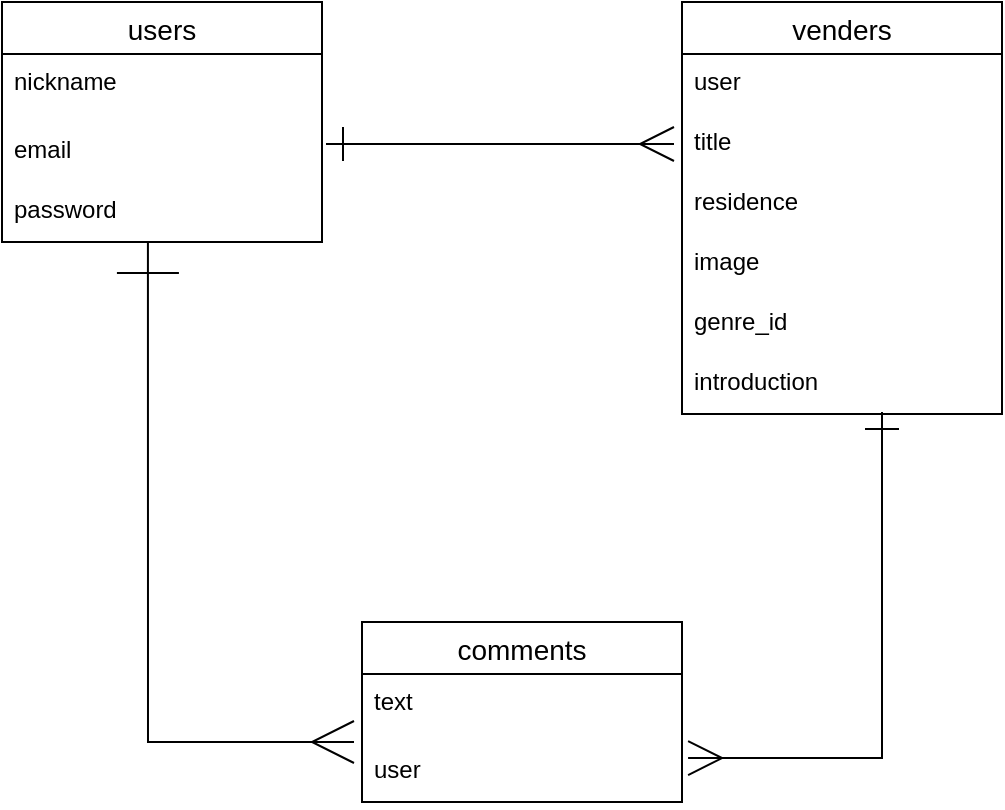 <mxfile>
    <diagram id="SAAlrzo4P3vX5ZMoeG8K" name="ページ1">
        <mxGraphModel dx="578" dy="680" grid="1" gridSize="10" guides="1" tooltips="1" connect="1" arrows="1" fold="1" page="1" pageScale="1" pageWidth="827" pageHeight="1169" math="0" shadow="0">
            <root>
                <mxCell id="0"/>
                <mxCell id="1" parent="0"/>
                <mxCell id="74" value="users" style="swimlane;fontStyle=0;childLayout=stackLayout;horizontal=1;startSize=26;horizontalStack=0;resizeParent=1;resizeParentMax=0;resizeLast=0;collapsible=1;marginBottom=0;align=center;fontSize=14;" vertex="1" parent="1">
                    <mxGeometry x="80" y="340" width="160" height="120" as="geometry"/>
                </mxCell>
                <mxCell id="78" value="nickname" style="text;strokeColor=none;fillColor=none;spacingLeft=4;spacingRight=4;overflow=hidden;rotatable=0;points=[[0,0.5],[1,0.5]];portConstraint=eastwest;fontSize=12;" vertex="1" parent="74">
                    <mxGeometry y="26" width="160" height="34" as="geometry"/>
                </mxCell>
                <mxCell id="79" value="email" style="text;strokeColor=none;fillColor=none;spacingLeft=4;spacingRight=4;overflow=hidden;rotatable=0;points=[[0,0.5],[1,0.5]];portConstraint=eastwest;fontSize=12;" vertex="1" parent="74">
                    <mxGeometry y="60" width="160" height="30" as="geometry"/>
                </mxCell>
                <mxCell id="80" value="password" style="text;strokeColor=none;fillColor=none;spacingLeft=4;spacingRight=4;overflow=hidden;rotatable=0;points=[[0,0.5],[1,0.5]];portConstraint=eastwest;fontSize=12;" vertex="1" parent="74">
                    <mxGeometry y="90" width="160" height="30" as="geometry"/>
                </mxCell>
                <mxCell id="83" value="venders" style="swimlane;fontStyle=0;childLayout=stackLayout;horizontal=1;startSize=26;horizontalStack=0;resizeParent=1;resizeParentMax=0;resizeLast=0;collapsible=1;marginBottom=0;align=center;fontSize=14;" vertex="1" parent="1">
                    <mxGeometry x="420" y="340" width="160" height="206" as="geometry"/>
                </mxCell>
                <mxCell id="84" value="user" style="text;strokeColor=none;fillColor=none;spacingLeft=4;spacingRight=4;overflow=hidden;rotatable=0;points=[[0,0.5],[1,0.5]];portConstraint=eastwest;fontSize=12;" vertex="1" parent="83">
                    <mxGeometry y="26" width="160" height="30" as="geometry"/>
                </mxCell>
                <mxCell id="104" value="title" style="text;strokeColor=none;fillColor=none;spacingLeft=4;spacingRight=4;overflow=hidden;rotatable=0;points=[[0,0.5],[1,0.5]];portConstraint=eastwest;fontSize=12;" vertex="1" parent="83">
                    <mxGeometry y="56" width="160" height="30" as="geometry"/>
                </mxCell>
                <mxCell id="85" value="residence" style="text;strokeColor=none;fillColor=none;spacingLeft=4;spacingRight=4;overflow=hidden;rotatable=0;points=[[0,0.5],[1,0.5]];portConstraint=eastwest;fontSize=12;" vertex="1" parent="83">
                    <mxGeometry y="86" width="160" height="30" as="geometry"/>
                </mxCell>
                <mxCell id="88" value="image" style="text;strokeColor=none;fillColor=none;spacingLeft=4;spacingRight=4;overflow=hidden;rotatable=0;points=[[0,0.5],[1,0.5]];portConstraint=eastwest;fontSize=12;" vertex="1" parent="83">
                    <mxGeometry y="116" width="160" height="30" as="geometry"/>
                </mxCell>
                <mxCell id="89" value="genre_id" style="text;strokeColor=none;fillColor=none;spacingLeft=4;spacingRight=4;overflow=hidden;rotatable=0;points=[[0,0.5],[1,0.5]];portConstraint=eastwest;fontSize=12;" vertex="1" parent="83">
                    <mxGeometry y="146" width="160" height="30" as="geometry"/>
                </mxCell>
                <mxCell id="86" value="introduction" style="text;strokeColor=none;fillColor=none;spacingLeft=4;spacingRight=4;overflow=hidden;rotatable=0;points=[[0,0.5],[1,0.5]];portConstraint=eastwest;fontSize=12;" vertex="1" parent="83">
                    <mxGeometry y="176" width="160" height="30" as="geometry"/>
                </mxCell>
                <mxCell id="90" value="comments" style="swimlane;fontStyle=0;childLayout=stackLayout;horizontal=1;startSize=26;horizontalStack=0;resizeParent=1;resizeParentMax=0;resizeLast=0;collapsible=1;marginBottom=0;align=center;fontSize=14;" vertex="1" parent="1">
                    <mxGeometry x="260" y="650" width="160" height="90" as="geometry"/>
                </mxCell>
                <mxCell id="93" value="text" style="text;strokeColor=none;fillColor=none;spacingLeft=4;spacingRight=4;overflow=hidden;rotatable=0;points=[[0,0.5],[1,0.5]];portConstraint=eastwest;fontSize=12;" vertex="1" parent="90">
                    <mxGeometry y="26" width="160" height="34" as="geometry"/>
                </mxCell>
                <mxCell id="102" value="user" style="text;strokeColor=none;fillColor=none;spacingLeft=4;spacingRight=4;overflow=hidden;rotatable=0;points=[[0,0.5],[1,0.5]];portConstraint=eastwest;fontSize=12;" vertex="1" parent="90">
                    <mxGeometry y="60" width="160" height="30" as="geometry"/>
                </mxCell>
                <mxCell id="101" value="" style="endArrow=ERone;html=1;entryX=0.456;entryY=1;entryDx=0;entryDy=0;entryPerimeter=0;rounded=0;strokeWidth=1;startArrow=ERmany;startFill=0;startSize=19;endFill=0;endSize=29;" edge="1" parent="1" target="80">
                    <mxGeometry width="50" height="50" relative="1" as="geometry">
                        <mxPoint x="256" y="710" as="sourcePoint"/>
                        <mxPoint x="330" y="540" as="targetPoint"/>
                        <Array as="points">
                            <mxPoint x="230" y="710"/>
                            <mxPoint x="153" y="710"/>
                        </Array>
                    </mxGeometry>
                </mxCell>
                <mxCell id="103" value="" style="endArrow=ERmany;html=1;startSize=15;endSize=15;strokeWidth=1;startArrow=ERone;startFill=0;endFill=0;" edge="1" parent="1">
                    <mxGeometry width="50" height="50" relative="1" as="geometry">
                        <mxPoint x="242" y="411" as="sourcePoint"/>
                        <mxPoint x="416" y="411" as="targetPoint"/>
                    </mxGeometry>
                </mxCell>
                <mxCell id="105" value="" style="endArrow=ERone;html=1;startSize=15;endSize=15;strokeWidth=1;entryX=0.625;entryY=0.967;entryDx=0;entryDy=0;entryPerimeter=0;exitX=1.019;exitY=0.267;exitDx=0;exitDy=0;exitPerimeter=0;rounded=0;startArrow=ERmany;startFill=0;endFill=0;" edge="1" parent="1" source="102" target="86">
                    <mxGeometry width="50" height="50" relative="1" as="geometry">
                        <mxPoint x="520" y="750" as="sourcePoint"/>
                        <mxPoint x="350" y="490" as="targetPoint"/>
                        <Array as="points">
                            <mxPoint x="520" y="718"/>
                        </Array>
                    </mxGeometry>
                </mxCell>
            </root>
        </mxGraphModel>
    </diagram>
</mxfile>